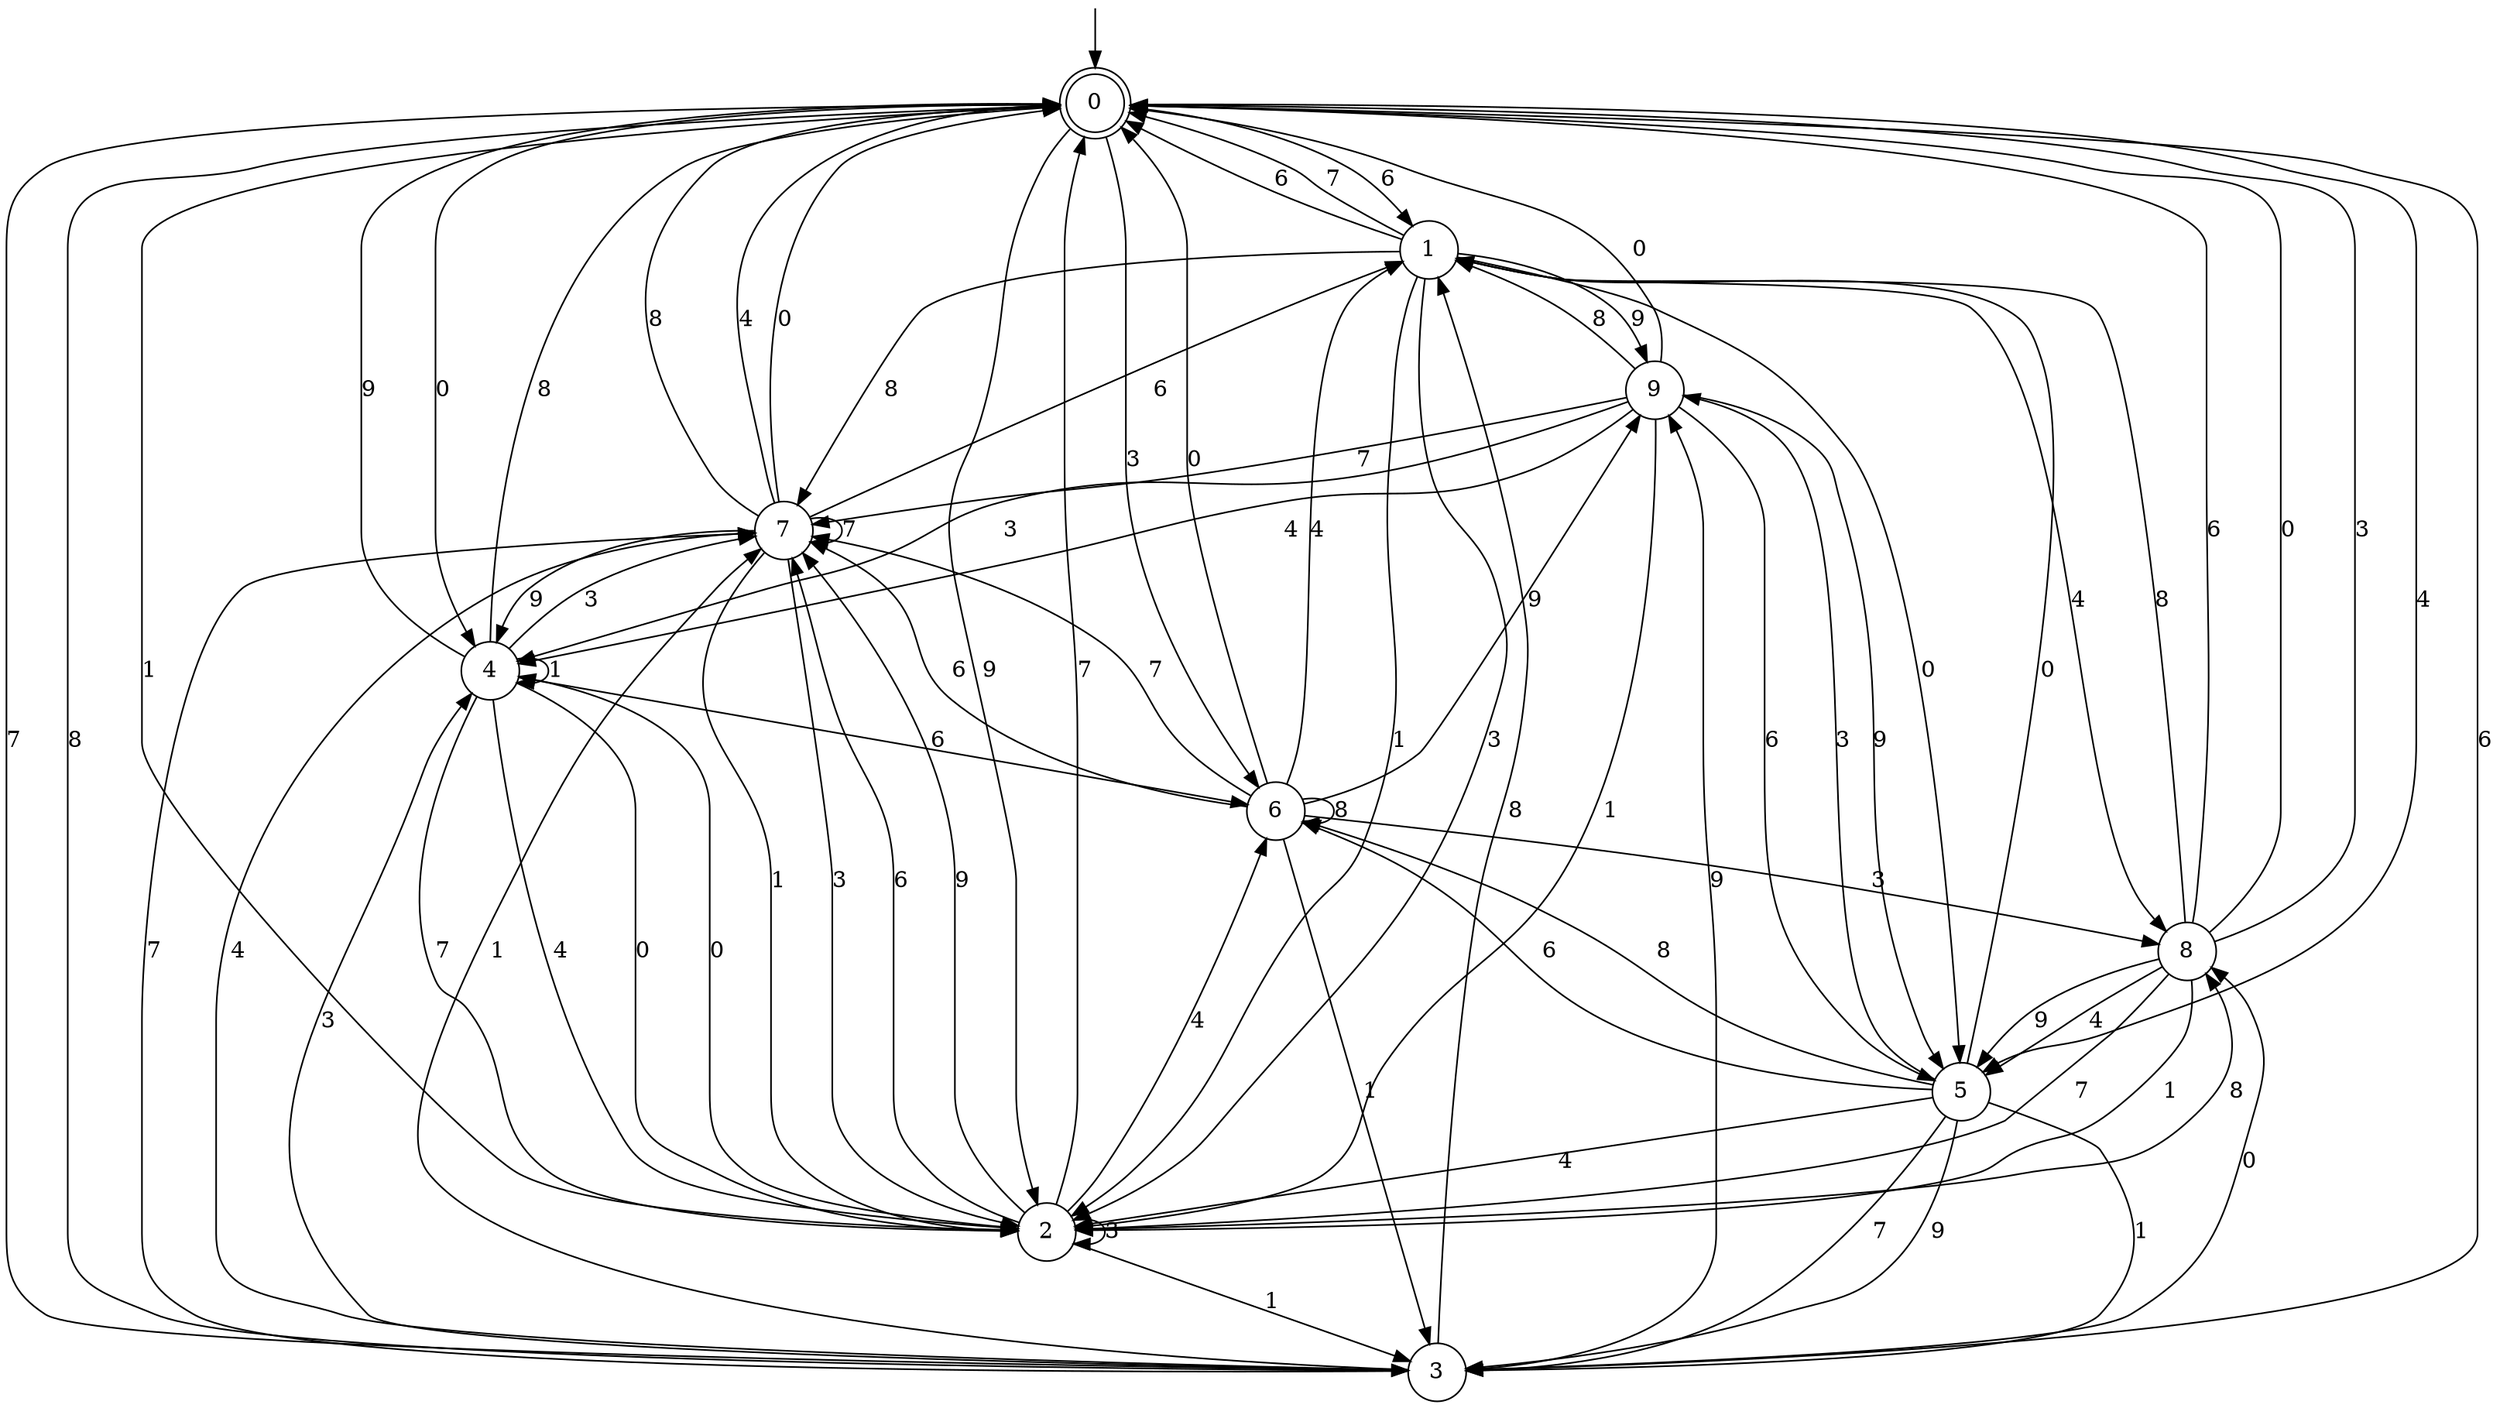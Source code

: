 digraph g {

	s0 [shape="doublecircle" label="0"];
	s1 [shape="circle" label="1"];
	s2 [shape="circle" label="2"];
	s3 [shape="circle" label="3"];
	s4 [shape="circle" label="4"];
	s5 [shape="circle" label="5"];
	s6 [shape="circle" label="6"];
	s7 [shape="circle" label="7"];
	s8 [shape="circle" label="8"];
	s9 [shape="circle" label="9"];
	s0 -> s1 [label="6"];
	s0 -> s2 [label="1"];
	s0 -> s3 [label="7"];
	s0 -> s4 [label="0"];
	s0 -> s3 [label="8"];
	s0 -> s5 [label="4"];
	s0 -> s2 [label="9"];
	s0 -> s6 [label="3"];
	s1 -> s0 [label="6"];
	s1 -> s2 [label="1"];
	s1 -> s0 [label="7"];
	s1 -> s5 [label="0"];
	s1 -> s7 [label="8"];
	s1 -> s8 [label="4"];
	s1 -> s9 [label="9"];
	s1 -> s2 [label="3"];
	s2 -> s7 [label="6"];
	s2 -> s3 [label="1"];
	s2 -> s0 [label="7"];
	s2 -> s4 [label="0"];
	s2 -> s8 [label="8"];
	s2 -> s6 [label="4"];
	s2 -> s7 [label="9"];
	s2 -> s2 [label="3"];
	s3 -> s0 [label="6"];
	s3 -> s7 [label="1"];
	s3 -> s7 [label="7"];
	s3 -> s8 [label="0"];
	s3 -> s1 [label="8"];
	s3 -> s7 [label="4"];
	s3 -> s9 [label="9"];
	s3 -> s4 [label="3"];
	s4 -> s6 [label="6"];
	s4 -> s4 [label="1"];
	s4 -> s2 [label="7"];
	s4 -> s2 [label="0"];
	s4 -> s0 [label="8"];
	s4 -> s2 [label="4"];
	s4 -> s0 [label="9"];
	s4 -> s7 [label="3"];
	s5 -> s6 [label="6"];
	s5 -> s3 [label="1"];
	s5 -> s3 [label="7"];
	s5 -> s1 [label="0"];
	s5 -> s6 [label="8"];
	s5 -> s2 [label="4"];
	s5 -> s3 [label="9"];
	s5 -> s9 [label="3"];
	s6 -> s7 [label="6"];
	s6 -> s3 [label="1"];
	s6 -> s7 [label="7"];
	s6 -> s0 [label="0"];
	s6 -> s6 [label="8"];
	s6 -> s1 [label="4"];
	s6 -> s9 [label="9"];
	s6 -> s8 [label="3"];
	s7 -> s1 [label="6"];
	s7 -> s2 [label="1"];
	s7 -> s7 [label="7"];
	s7 -> s0 [label="0"];
	s7 -> s0 [label="8"];
	s7 -> s0 [label="4"];
	s7 -> s4 [label="9"];
	s7 -> s2 [label="3"];
	s8 -> s0 [label="6"];
	s8 -> s2 [label="1"];
	s8 -> s2 [label="7"];
	s8 -> s0 [label="0"];
	s8 -> s1 [label="8"];
	s8 -> s5 [label="4"];
	s8 -> s5 [label="9"];
	s8 -> s0 [label="3"];
	s9 -> s5 [label="6"];
	s9 -> s2 [label="1"];
	s9 -> s7 [label="7"];
	s9 -> s0 [label="0"];
	s9 -> s1 [label="8"];
	s9 -> s4 [label="4"];
	s9 -> s5 [label="9"];
	s9 -> s4 [label="3"];

__start0 [label="" shape="none" width="0" height="0"];
__start0 -> s0;

}
